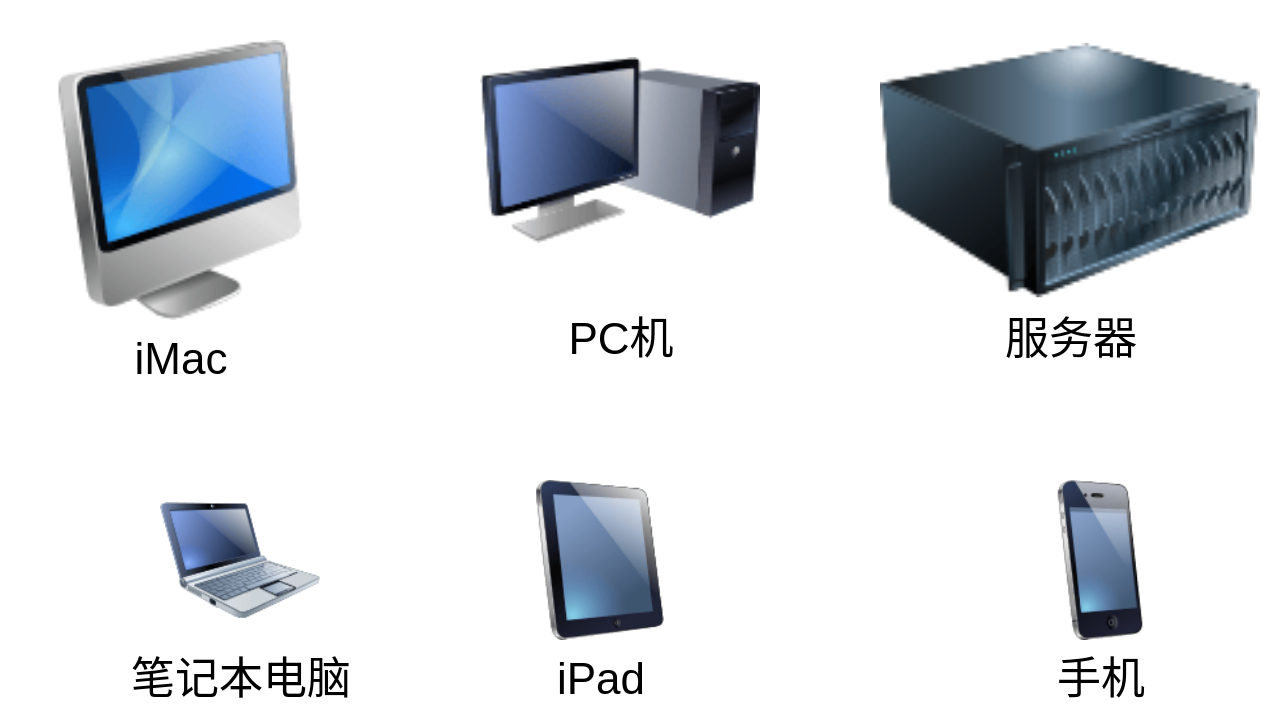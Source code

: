 <mxfile version="12.7.1" type="github">
  <diagram name="Page-1" id="55a83fd1-7818-8e21-69c5-c3457e3827bb">
    <mxGraphModel dx="1200" dy="882" grid="1" gridSize="10" guides="1" tooltips="1" connect="1" arrows="1" fold="1" page="1" pageScale="1" pageWidth="1100" pageHeight="850" background="#ffffff" math="0" shadow="0">
      <root>
        <mxCell id="0" />
        <mxCell id="1" parent="0" />
        <mxCell id="69ecfefc5c41e42c-4" value="iPad" style="image;html=1;labelBackgroundColor=#ffffff;image=img/lib/clip_art/computers/iPad_128x128.png;rounded=1;shadow=0;comic=0;strokeWidth=2;fontSize=22" parent="1" vertex="1">
          <mxGeometry x="410" y="340" width="80" height="80" as="geometry" />
        </mxCell>
        <mxCell id="69ecfefc5c41e42c-5" value="PC机" style="image;html=1;labelBackgroundColor=#ffffff;image=img/lib/clip_art/computers/Monitor_Tower_128x128.png;rounded=1;shadow=0;comic=0;strokeWidth=2;fontSize=22" parent="1" vertex="1">
          <mxGeometry x="390" y="100" width="140" height="150" as="geometry" />
        </mxCell>
        <mxCell id="69ecfefc5c41e42c-8" value="手机" style="image;html=1;labelBackgroundColor=#ffffff;image=img/lib/clip_art/telecommunication/iPhone_128x128.png;rounded=1;shadow=0;comic=0;strokeWidth=2;fontSize=22" parent="1" vertex="1">
          <mxGeometry x="660" y="340" width="80" height="80" as="geometry" />
        </mxCell>
        <mxCell id="69ecfefc5c41e42c-9" value="笔记本电脑" style="image;html=1;labelBackgroundColor=#ffffff;image=img/lib/clip_art/computers/Netbook_128x128.png;rounded=1;shadow=0;comic=0;strokeColor=#000000;strokeWidth=2;fillColor=#FFFFFF;fontSize=22;fontColor=#000000;" parent="1" vertex="1">
          <mxGeometry x="230" y="340" width="80" height="80" as="geometry" />
        </mxCell>
        <mxCell id="02ONdqP0iQcdJGwreb7L-2" value="服务器" style="image;html=1;labelBackgroundColor=#ffffff;image=img/lib/clip_art/computers/Server_128x128.png;fontSize=22;" parent="1" vertex="1">
          <mxGeometry x="590" y="120" width="190" height="130" as="geometry" />
        </mxCell>
        <mxCell id="02ONdqP0iQcdJGwreb7L-3" value="iMac" style="image;html=1;labelBackgroundColor=#ffffff;image=img/lib/clip_art/computers/iMac_128x128.png;fontSize=22;" parent="1" vertex="1">
          <mxGeometry x="150" y="120" width="180" height="140" as="geometry" />
        </mxCell>
      </root>
    </mxGraphModel>
  </diagram>
</mxfile>
